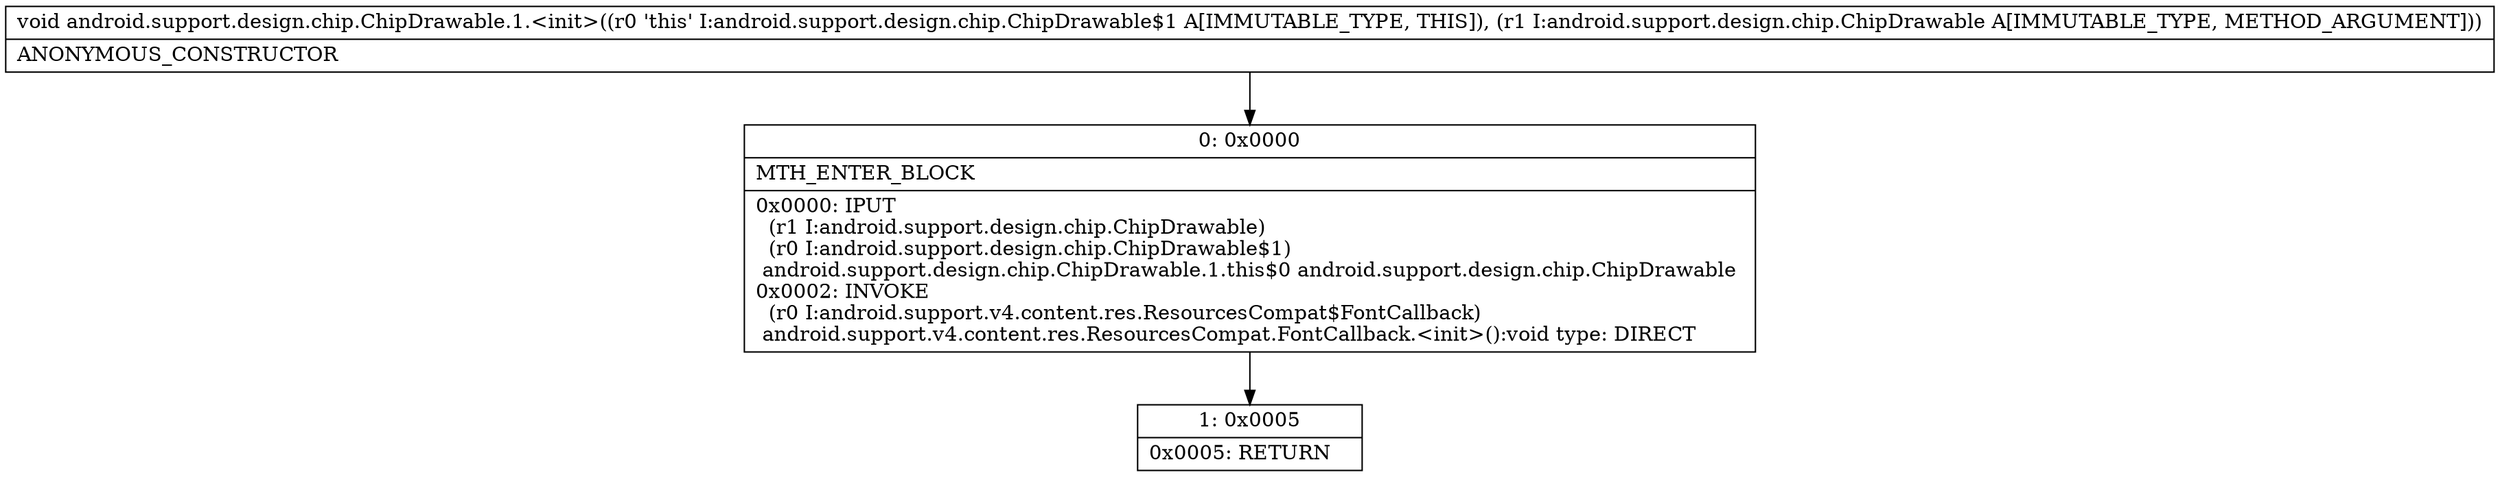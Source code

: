 digraph "CFG forandroid.support.design.chip.ChipDrawable.1.\<init\>(Landroid\/support\/design\/chip\/ChipDrawable;)V" {
Node_0 [shape=record,label="{0\:\ 0x0000|MTH_ENTER_BLOCK\l|0x0000: IPUT  \l  (r1 I:android.support.design.chip.ChipDrawable)\l  (r0 I:android.support.design.chip.ChipDrawable$1)\l android.support.design.chip.ChipDrawable.1.this$0 android.support.design.chip.ChipDrawable \l0x0002: INVOKE  \l  (r0 I:android.support.v4.content.res.ResourcesCompat$FontCallback)\l android.support.v4.content.res.ResourcesCompat.FontCallback.\<init\>():void type: DIRECT \l}"];
Node_1 [shape=record,label="{1\:\ 0x0005|0x0005: RETURN   \l}"];
MethodNode[shape=record,label="{void android.support.design.chip.ChipDrawable.1.\<init\>((r0 'this' I:android.support.design.chip.ChipDrawable$1 A[IMMUTABLE_TYPE, THIS]), (r1 I:android.support.design.chip.ChipDrawable A[IMMUTABLE_TYPE, METHOD_ARGUMENT]))  | ANONYMOUS_CONSTRUCTOR\l}"];
MethodNode -> Node_0;
Node_0 -> Node_1;
}

